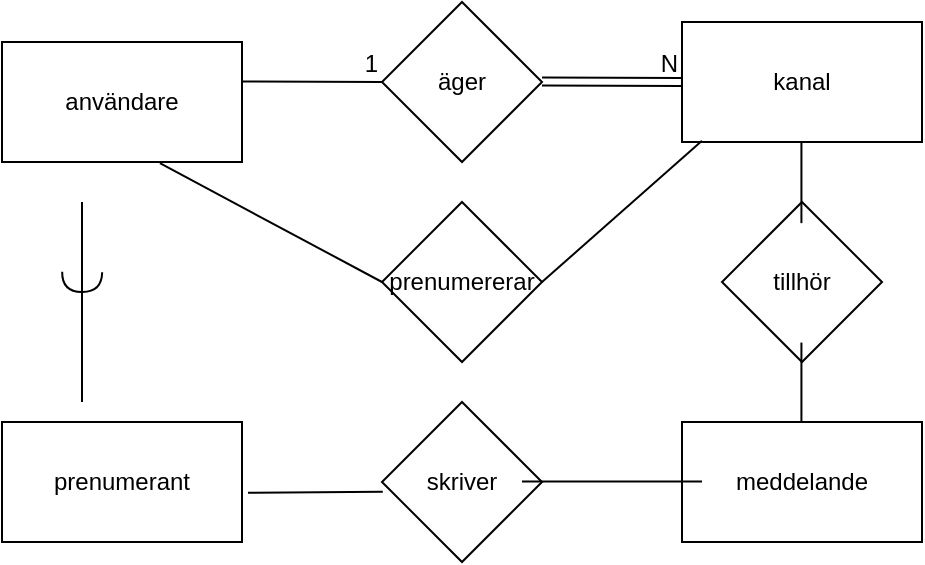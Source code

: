 <mxfile version="24.4.0" type="github">
  <diagram name="Sida-1" id="8ttOrVyH5oNZ2ZwthK9V">
    <mxGraphModel dx="1185" dy="632" grid="1" gridSize="10" guides="1" tooltips="1" connect="1" arrows="1" fold="1" page="1" pageScale="1" pageWidth="827" pageHeight="1169" math="0" shadow="0">
      <root>
        <mxCell id="0" />
        <mxCell id="1" parent="0" />
        <mxCell id="pUFSotU16kHcuSW7cMMR-1" value="&lt;div&gt;användare&lt;/div&gt;" style="rounded=0;whiteSpace=wrap;html=1;" vertex="1" parent="1">
          <mxGeometry x="40" y="170" width="120" height="60" as="geometry" />
        </mxCell>
        <mxCell id="pUFSotU16kHcuSW7cMMR-2" value="&lt;div&gt;äger&lt;/div&gt;" style="rhombus;whiteSpace=wrap;html=1;" vertex="1" parent="1">
          <mxGeometry x="230" y="150" width="80" height="80" as="geometry" />
        </mxCell>
        <mxCell id="pUFSotU16kHcuSW7cMMR-3" value="kanal" style="rounded=0;whiteSpace=wrap;html=1;" vertex="1" parent="1">
          <mxGeometry x="380" y="160" width="120" height="60" as="geometry" />
        </mxCell>
        <mxCell id="pUFSotU16kHcuSW7cMMR-4" value="prenumererar" style="rhombus;whiteSpace=wrap;html=1;" vertex="1" parent="1">
          <mxGeometry x="230" y="250" width="80" height="80" as="geometry" />
        </mxCell>
        <mxCell id="pUFSotU16kHcuSW7cMMR-5" value="skriver" style="rhombus;whiteSpace=wrap;html=1;" vertex="1" parent="1">
          <mxGeometry x="230" y="350" width="80" height="80" as="geometry" />
        </mxCell>
        <mxCell id="pUFSotU16kHcuSW7cMMR-6" value="meddelande" style="rounded=0;whiteSpace=wrap;html=1;" vertex="1" parent="1">
          <mxGeometry x="380" y="360" width="120" height="60" as="geometry" />
        </mxCell>
        <mxCell id="pUFSotU16kHcuSW7cMMR-9" value="" style="shape=link;html=1;rounded=0;" edge="1" parent="1">
          <mxGeometry relative="1" as="geometry">
            <mxPoint x="310" y="189.71" as="sourcePoint" />
            <mxPoint x="380" y="190" as="targetPoint" />
          </mxGeometry>
        </mxCell>
        <mxCell id="pUFSotU16kHcuSW7cMMR-10" value="N" style="resizable=0;html=1;whiteSpace=wrap;align=right;verticalAlign=bottom;" connectable="0" vertex="1" parent="pUFSotU16kHcuSW7cMMR-9">
          <mxGeometry x="1" relative="1" as="geometry" />
        </mxCell>
        <mxCell id="pUFSotU16kHcuSW7cMMR-11" value="" style="endArrow=none;html=1;rounded=0;" edge="1" parent="1">
          <mxGeometry relative="1" as="geometry">
            <mxPoint x="160" y="189.71" as="sourcePoint" />
            <mxPoint x="230" y="190" as="targetPoint" />
          </mxGeometry>
        </mxCell>
        <mxCell id="pUFSotU16kHcuSW7cMMR-12" value="1" style="resizable=0;html=1;whiteSpace=wrap;align=right;verticalAlign=bottom;" connectable="0" vertex="1" parent="pUFSotU16kHcuSW7cMMR-11">
          <mxGeometry x="1" relative="1" as="geometry" />
        </mxCell>
        <mxCell id="pUFSotU16kHcuSW7cMMR-13" value="&lt;div&gt;tillhör&lt;/div&gt;" style="rhombus;whiteSpace=wrap;html=1;" vertex="1" parent="1">
          <mxGeometry x="400" y="250" width="80" height="80" as="geometry" />
        </mxCell>
        <mxCell id="pUFSotU16kHcuSW7cMMR-18" value="" style="endArrow=none;html=1;rounded=0;exitX=0.658;exitY=1.01;exitDx=0;exitDy=0;exitPerimeter=0;entryX=0;entryY=0.5;entryDx=0;entryDy=0;" edge="1" parent="1" source="pUFSotU16kHcuSW7cMMR-1" target="pUFSotU16kHcuSW7cMMR-4">
          <mxGeometry relative="1" as="geometry">
            <mxPoint x="60" y="320" as="sourcePoint" />
            <mxPoint x="220" y="320" as="targetPoint" />
          </mxGeometry>
        </mxCell>
        <mxCell id="pUFSotU16kHcuSW7cMMR-19" value="" style="endArrow=none;html=1;rounded=0;entryX=0.005;entryY=0.561;entryDx=0;entryDy=0;entryPerimeter=0;exitX=1.025;exitY=0.59;exitDx=0;exitDy=0;exitPerimeter=0;" edge="1" parent="1" source="pUFSotU16kHcuSW7cMMR-24" target="pUFSotU16kHcuSW7cMMR-5">
          <mxGeometry relative="1" as="geometry">
            <mxPoint x="190" y="395" as="sourcePoint" />
            <mxPoint x="151.04" y="289.4" as="targetPoint" />
          </mxGeometry>
        </mxCell>
        <mxCell id="pUFSotU16kHcuSW7cMMR-20" value="" style="endArrow=none;html=1;rounded=0;" edge="1" parent="1">
          <mxGeometry relative="1" as="geometry">
            <mxPoint x="300" y="389.71" as="sourcePoint" />
            <mxPoint x="390" y="389.71" as="targetPoint" />
          </mxGeometry>
        </mxCell>
        <mxCell id="pUFSotU16kHcuSW7cMMR-21" value="" style="endArrow=none;html=1;rounded=0;exitX=1;exitY=0.5;exitDx=0;exitDy=0;" edge="1" parent="1" source="pUFSotU16kHcuSW7cMMR-4">
          <mxGeometry relative="1" as="geometry">
            <mxPoint x="300" y="219.43" as="sourcePoint" />
            <mxPoint x="390" y="219.43" as="targetPoint" />
          </mxGeometry>
        </mxCell>
        <mxCell id="pUFSotU16kHcuSW7cMMR-22" value="" style="endArrow=none;html=1;rounded=0;exitX=1;exitY=0.5;exitDx=0;exitDy=0;" edge="1" parent="1">
          <mxGeometry relative="1" as="geometry">
            <mxPoint x="439.71" y="260.57" as="sourcePoint" />
            <mxPoint x="439.71" y="220" as="targetPoint" />
          </mxGeometry>
        </mxCell>
        <mxCell id="pUFSotU16kHcuSW7cMMR-23" value="" style="endArrow=none;html=1;rounded=0;" edge="1" parent="1">
          <mxGeometry relative="1" as="geometry">
            <mxPoint x="439.71" y="320.28" as="sourcePoint" />
            <mxPoint x="439.71" y="360" as="targetPoint" />
          </mxGeometry>
        </mxCell>
        <mxCell id="pUFSotU16kHcuSW7cMMR-24" value="&lt;div&gt;prenumerant&lt;/div&gt;" style="rounded=0;whiteSpace=wrap;html=1;" vertex="1" parent="1">
          <mxGeometry x="40" y="360" width="120" height="60" as="geometry" />
        </mxCell>
        <mxCell id="pUFSotU16kHcuSW7cMMR-25" value="" style="endArrow=none;html=1;rounded=0;" edge="1" parent="1">
          <mxGeometry relative="1" as="geometry">
            <mxPoint x="80" y="250" as="sourcePoint" />
            <mxPoint x="80" y="350" as="targetPoint" />
          </mxGeometry>
        </mxCell>
        <mxCell id="pUFSotU16kHcuSW7cMMR-26" value="" style="shape=requiredInterface;html=1;verticalLabelPosition=bottom;sketch=0;rotation=91;" vertex="1" parent="1">
          <mxGeometry x="75" y="280" width="10" height="20" as="geometry" />
        </mxCell>
      </root>
    </mxGraphModel>
  </diagram>
</mxfile>

